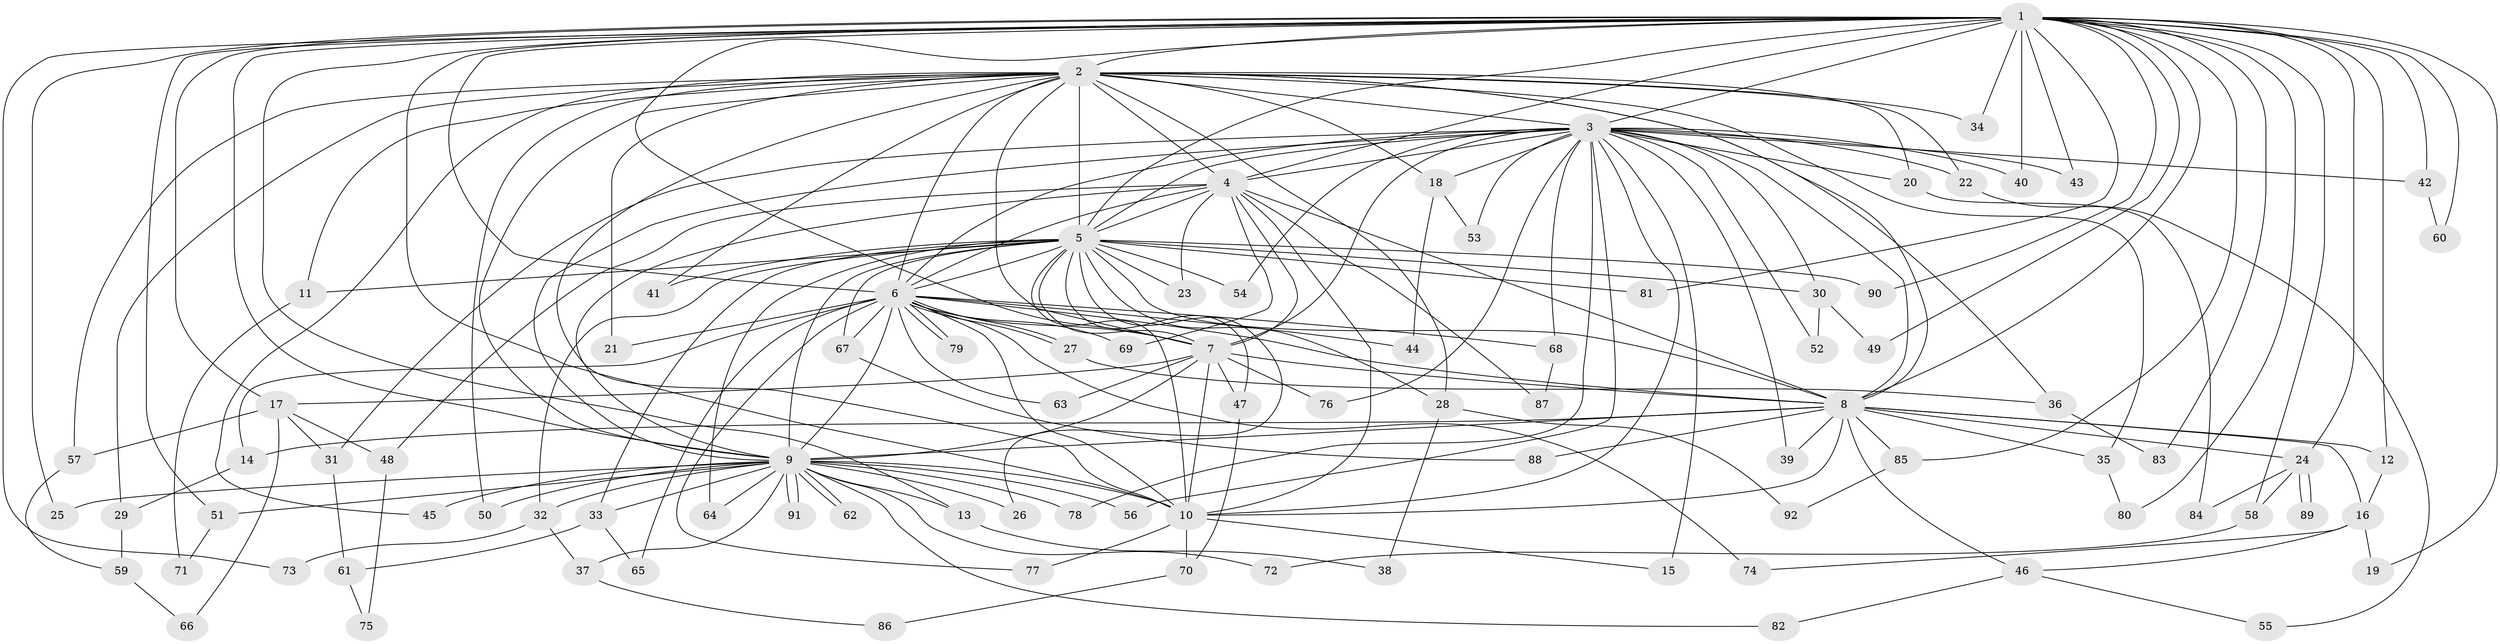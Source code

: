 // coarse degree distribution, {18: 0.027777777777777776, 24: 0.027777777777777776, 7: 0.027777777777777776, 14: 0.027777777777777776, 16: 0.027777777777777776, 17: 0.027777777777777776, 3: 0.16666666666666666, 2: 0.5, 6: 0.05555555555555555, 4: 0.05555555555555555, 1: 0.05555555555555555}
// Generated by graph-tools (version 1.1) at 2025/17/03/04/25 18:17:29]
// undirected, 92 vertices, 209 edges
graph export_dot {
graph [start="1"]
  node [color=gray90,style=filled];
  1;
  2;
  3;
  4;
  5;
  6;
  7;
  8;
  9;
  10;
  11;
  12;
  13;
  14;
  15;
  16;
  17;
  18;
  19;
  20;
  21;
  22;
  23;
  24;
  25;
  26;
  27;
  28;
  29;
  30;
  31;
  32;
  33;
  34;
  35;
  36;
  37;
  38;
  39;
  40;
  41;
  42;
  43;
  44;
  45;
  46;
  47;
  48;
  49;
  50;
  51;
  52;
  53;
  54;
  55;
  56;
  57;
  58;
  59;
  60;
  61;
  62;
  63;
  64;
  65;
  66;
  67;
  68;
  69;
  70;
  71;
  72;
  73;
  74;
  75;
  76;
  77;
  78;
  79;
  80;
  81;
  82;
  83;
  84;
  85;
  86;
  87;
  88;
  89;
  90;
  91;
  92;
  1 -- 2;
  1 -- 3;
  1 -- 4;
  1 -- 5;
  1 -- 6;
  1 -- 7;
  1 -- 8;
  1 -- 9;
  1 -- 10;
  1 -- 12;
  1 -- 13;
  1 -- 17;
  1 -- 19;
  1 -- 24;
  1 -- 25;
  1 -- 34;
  1 -- 40;
  1 -- 42;
  1 -- 43;
  1 -- 49;
  1 -- 51;
  1 -- 58;
  1 -- 60;
  1 -- 73;
  1 -- 80;
  1 -- 81;
  1 -- 83;
  1 -- 85;
  1 -- 90;
  2 -- 3;
  2 -- 4;
  2 -- 5;
  2 -- 6;
  2 -- 7;
  2 -- 8;
  2 -- 9;
  2 -- 10;
  2 -- 11;
  2 -- 18;
  2 -- 20;
  2 -- 21;
  2 -- 22;
  2 -- 28;
  2 -- 29;
  2 -- 34;
  2 -- 35;
  2 -- 36;
  2 -- 41;
  2 -- 45;
  2 -- 50;
  2 -- 57;
  3 -- 4;
  3 -- 5;
  3 -- 6;
  3 -- 7;
  3 -- 8;
  3 -- 9;
  3 -- 10;
  3 -- 15;
  3 -- 18;
  3 -- 20;
  3 -- 22;
  3 -- 30;
  3 -- 31;
  3 -- 39;
  3 -- 40;
  3 -- 42;
  3 -- 43;
  3 -- 52;
  3 -- 53;
  3 -- 54;
  3 -- 56;
  3 -- 68;
  3 -- 76;
  3 -- 78;
  4 -- 5;
  4 -- 6;
  4 -- 7;
  4 -- 8;
  4 -- 9;
  4 -- 10;
  4 -- 23;
  4 -- 48;
  4 -- 69;
  4 -- 87;
  5 -- 6;
  5 -- 7;
  5 -- 8;
  5 -- 9;
  5 -- 10;
  5 -- 11;
  5 -- 23;
  5 -- 26;
  5 -- 28;
  5 -- 30;
  5 -- 32;
  5 -- 33;
  5 -- 41;
  5 -- 47;
  5 -- 54;
  5 -- 64;
  5 -- 67;
  5 -- 81;
  5 -- 90;
  6 -- 7;
  6 -- 8;
  6 -- 9;
  6 -- 10;
  6 -- 14;
  6 -- 21;
  6 -- 27;
  6 -- 27;
  6 -- 44;
  6 -- 63;
  6 -- 65;
  6 -- 67;
  6 -- 68;
  6 -- 69;
  6 -- 74;
  6 -- 77;
  6 -- 79;
  6 -- 79;
  7 -- 8;
  7 -- 9;
  7 -- 10;
  7 -- 17;
  7 -- 47;
  7 -- 63;
  7 -- 76;
  8 -- 9;
  8 -- 10;
  8 -- 12;
  8 -- 14;
  8 -- 16;
  8 -- 24;
  8 -- 35;
  8 -- 39;
  8 -- 46;
  8 -- 85;
  8 -- 88;
  9 -- 10;
  9 -- 13;
  9 -- 25;
  9 -- 26;
  9 -- 32;
  9 -- 33;
  9 -- 37;
  9 -- 45;
  9 -- 50;
  9 -- 51;
  9 -- 56;
  9 -- 62;
  9 -- 62;
  9 -- 64;
  9 -- 72;
  9 -- 78;
  9 -- 82;
  9 -- 91;
  9 -- 91;
  10 -- 15;
  10 -- 70;
  10 -- 77;
  11 -- 71;
  12 -- 16;
  13 -- 38;
  14 -- 29;
  16 -- 19;
  16 -- 46;
  16 -- 74;
  17 -- 31;
  17 -- 48;
  17 -- 57;
  17 -- 66;
  18 -- 44;
  18 -- 53;
  20 -- 84;
  22 -- 55;
  24 -- 58;
  24 -- 84;
  24 -- 89;
  24 -- 89;
  27 -- 36;
  28 -- 38;
  28 -- 92;
  29 -- 59;
  30 -- 49;
  30 -- 52;
  31 -- 61;
  32 -- 37;
  32 -- 73;
  33 -- 61;
  33 -- 65;
  35 -- 80;
  36 -- 83;
  37 -- 86;
  42 -- 60;
  46 -- 55;
  46 -- 82;
  47 -- 70;
  48 -- 75;
  51 -- 71;
  57 -- 59;
  58 -- 72;
  59 -- 66;
  61 -- 75;
  67 -- 88;
  68 -- 87;
  70 -- 86;
  85 -- 92;
}
